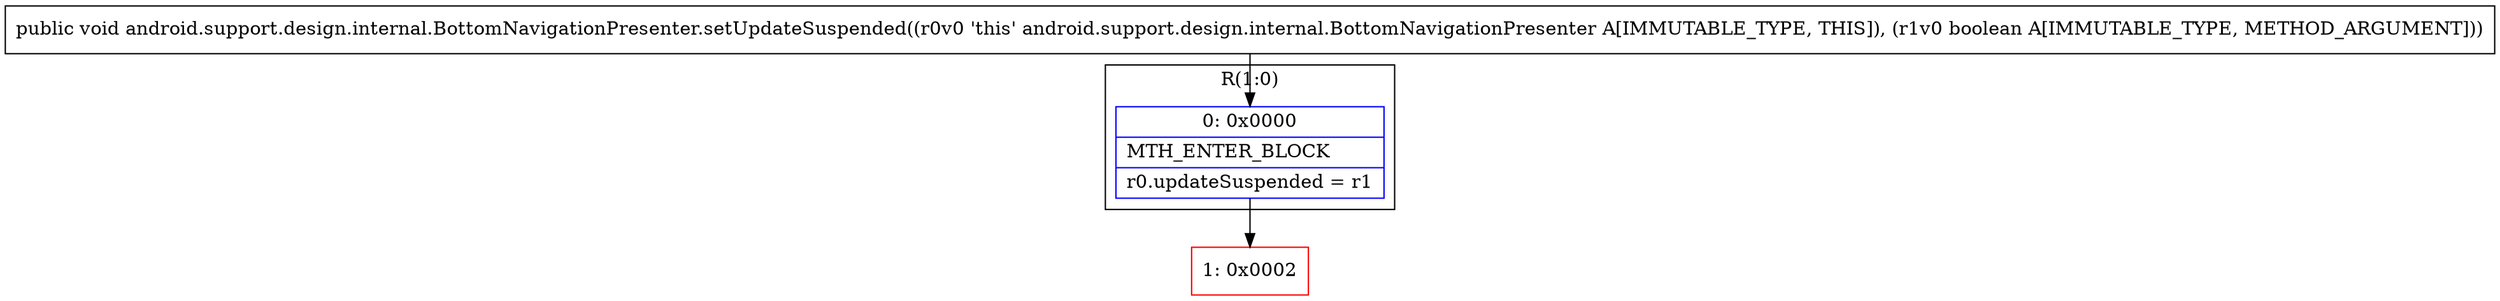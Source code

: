 digraph "CFG forandroid.support.design.internal.BottomNavigationPresenter.setUpdateSuspended(Z)V" {
subgraph cluster_Region_1970516909 {
label = "R(1:0)";
node [shape=record,color=blue];
Node_0 [shape=record,label="{0\:\ 0x0000|MTH_ENTER_BLOCK\l|r0.updateSuspended = r1\l}"];
}
Node_1 [shape=record,color=red,label="{1\:\ 0x0002}"];
MethodNode[shape=record,label="{public void android.support.design.internal.BottomNavigationPresenter.setUpdateSuspended((r0v0 'this' android.support.design.internal.BottomNavigationPresenter A[IMMUTABLE_TYPE, THIS]), (r1v0 boolean A[IMMUTABLE_TYPE, METHOD_ARGUMENT])) }"];
MethodNode -> Node_0;
Node_0 -> Node_1;
}

